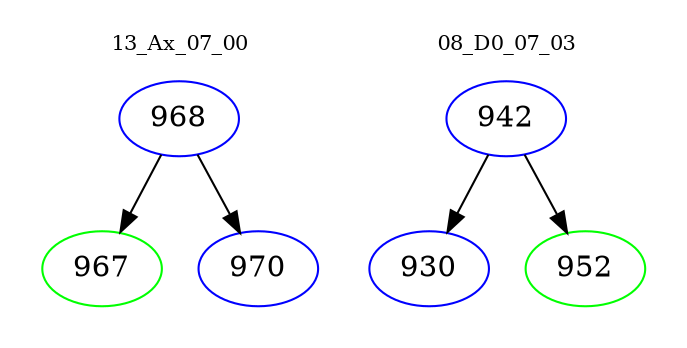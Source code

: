 digraph{
subgraph cluster_0 {
color = white
label = "13_Ax_07_00";
fontsize=10;
T0_968 [label="968", color="blue"]
T0_968 -> T0_967 [color="black"]
T0_967 [label="967", color="green"]
T0_968 -> T0_970 [color="black"]
T0_970 [label="970", color="blue"]
}
subgraph cluster_1 {
color = white
label = "08_D0_07_03";
fontsize=10;
T1_942 [label="942", color="blue"]
T1_942 -> T1_930 [color="black"]
T1_930 [label="930", color="blue"]
T1_942 -> T1_952 [color="black"]
T1_952 [label="952", color="green"]
}
}
